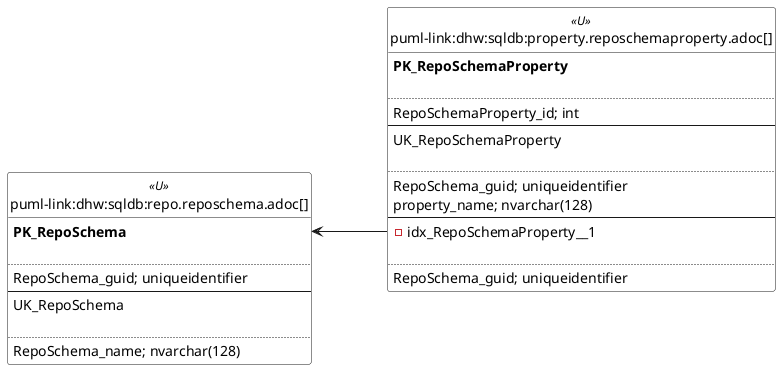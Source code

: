 @startuml
left to right direction
'top to bottom direction
hide circle
'avoide "." issues:
set namespaceSeparator none


skinparam class {
  BackgroundColor White
  BackgroundColor<<FN>> Yellow
  BackgroundColor<<FS>> Yellow
  BackgroundColor<<FT>> LightGray
  BackgroundColor<<IF>> Yellow
  BackgroundColor<<IS>> Yellow
  BackgroundColor<<P>> Aqua
  BackgroundColor<<PC>> Aqua
  BackgroundColor<<SN>> Yellow
  BackgroundColor<<SO>> SlateBlue
  BackgroundColor<<TF>> LightGray
  BackgroundColor<<TR>> Tomato
  BackgroundColor<<U>> White
  BackgroundColor<<V>> WhiteSmoke
  BackgroundColor<<X>> Aqua
  BackgroundColor<<external>> AliceBlue
}


entity "puml-link:dhw:sqldb:property.reposchemaproperty.adoc[]" as property.RepoSchemaProperty << U >> {
**PK_RepoSchemaProperty**

..
RepoSchemaProperty_id; int
--
UK_RepoSchemaProperty

..
RepoSchema_guid; uniqueidentifier
property_name; nvarchar(128)
--
- idx_RepoSchemaProperty__1

..
RepoSchema_guid; uniqueidentifier
}

entity "puml-link:dhw:sqldb:repo.reposchema.adoc[]" as repo.RepoSchema << U >> {
**PK_RepoSchema**

..
RepoSchema_guid; uniqueidentifier
--
UK_RepoSchema

..
RepoSchema_name; nvarchar(128)
}

"repo.RepoSchema::PK_RepoSchema" <-- "property.RepoSchemaProperty::idx_RepoSchemaProperty__1"
@enduml

